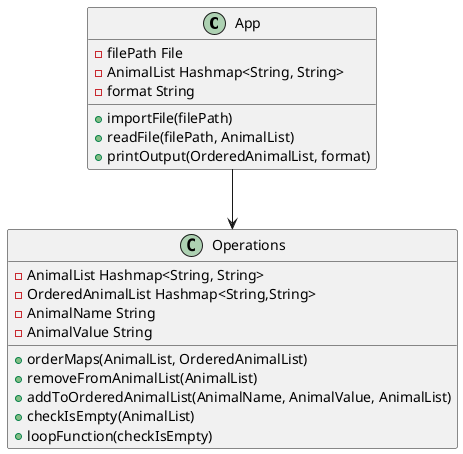 @startuml
'https://plantuml.com/sequence-diagram

class App {
    - filePath File
    - AnimalList Hashmap<String, String>
    - format String

    + importFile(filePath)
    + readFile(filePath, AnimalList)
    + printOutput(OrderedAnimalList, format)
}

class Operations {
    - AnimalList Hashmap<String, String>
    - OrderedAnimalList Hashmap<String,String>
    - AnimalName String
    - AnimalValue String

    + orderMaps(AnimalList, OrderedAnimalList)
    + removeFromAnimalList(AnimalList)
    + addToOrderedAnimalList(AnimalName, AnimalValue, AnimalList)
    + checkIsEmpty(AnimalList)
    + loopFunction(checkIsEmpty)
}

App --> Operations
@enduml